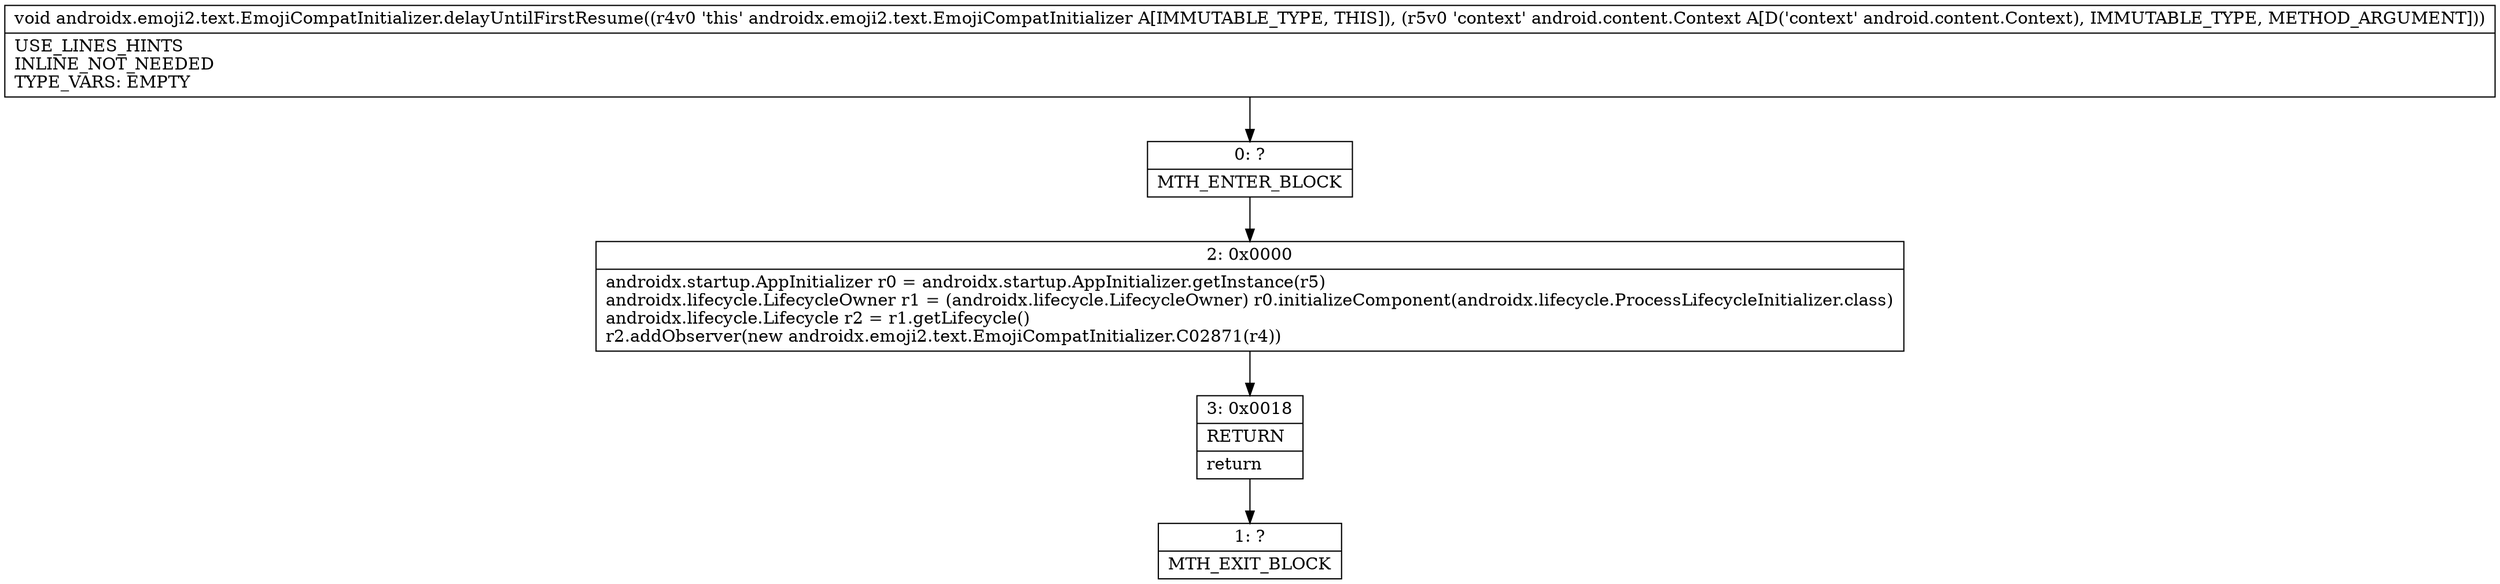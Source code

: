 digraph "CFG forandroidx.emoji2.text.EmojiCompatInitializer.delayUntilFirstResume(Landroid\/content\/Context;)V" {
Node_0 [shape=record,label="{0\:\ ?|MTH_ENTER_BLOCK\l}"];
Node_2 [shape=record,label="{2\:\ 0x0000|androidx.startup.AppInitializer r0 = androidx.startup.AppInitializer.getInstance(r5)\landroidx.lifecycle.LifecycleOwner r1 = (androidx.lifecycle.LifecycleOwner) r0.initializeComponent(androidx.lifecycle.ProcessLifecycleInitializer.class)\landroidx.lifecycle.Lifecycle r2 = r1.getLifecycle()\lr2.addObserver(new androidx.emoji2.text.EmojiCompatInitializer.C02871(r4))\l}"];
Node_3 [shape=record,label="{3\:\ 0x0018|RETURN\l|return\l}"];
Node_1 [shape=record,label="{1\:\ ?|MTH_EXIT_BLOCK\l}"];
MethodNode[shape=record,label="{void androidx.emoji2.text.EmojiCompatInitializer.delayUntilFirstResume((r4v0 'this' androidx.emoji2.text.EmojiCompatInitializer A[IMMUTABLE_TYPE, THIS]), (r5v0 'context' android.content.Context A[D('context' android.content.Context), IMMUTABLE_TYPE, METHOD_ARGUMENT]))  | USE_LINES_HINTS\lINLINE_NOT_NEEDED\lTYPE_VARS: EMPTY\l}"];
MethodNode -> Node_0;Node_0 -> Node_2;
Node_2 -> Node_3;
Node_3 -> Node_1;
}

